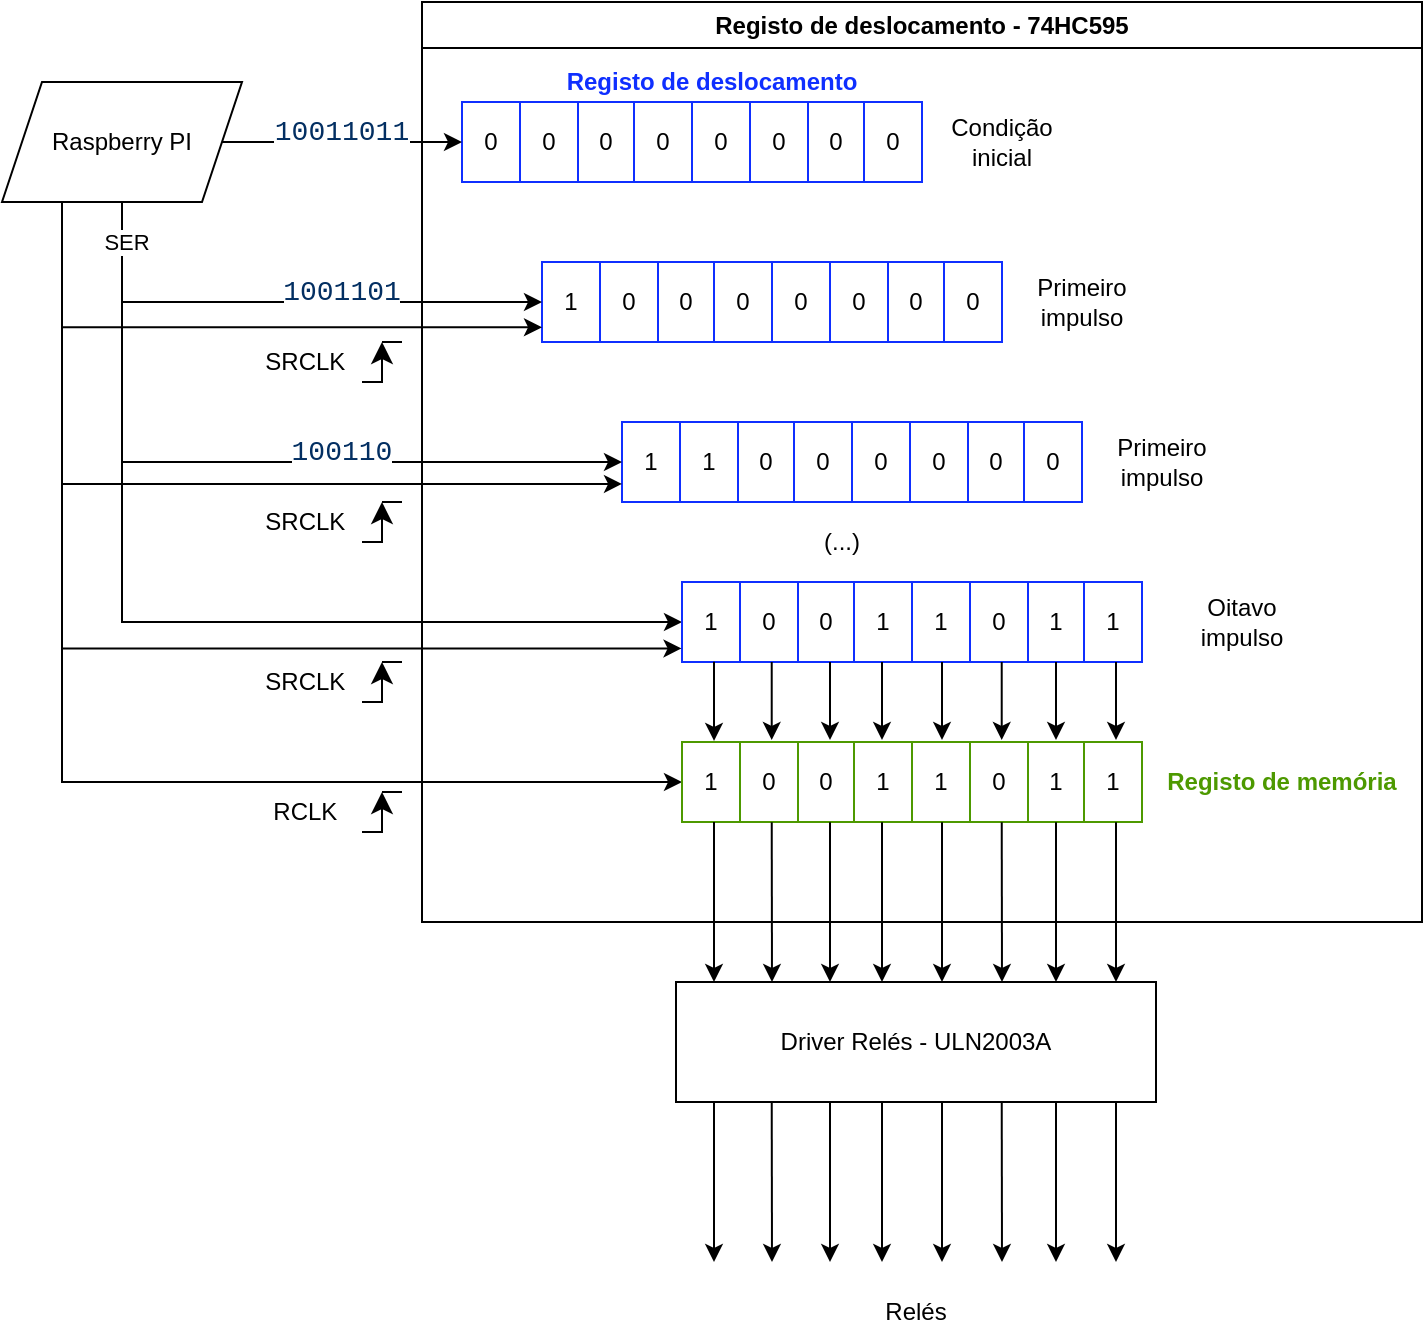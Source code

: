 <mxfile version="24.7.6">
  <diagram name="Page-1" id="7e0a89b8-554c-2b80-1dc8-d5c74ca68de4">
    <mxGraphModel dx="1969" dy="875" grid="1" gridSize="10" guides="1" tooltips="1" connect="1" arrows="1" fold="1" page="1" pageScale="1" pageWidth="827" pageHeight="1169" background="none" math="0" shadow="0">
      <root>
        <mxCell id="0" />
        <mxCell id="1" parent="0" />
        <mxCell id="uhZbqTB7t5NrahT7hXU0-39" value="" style="shape=table;startSize=0;container=1;collapsible=0;childLayout=tableLayout;strokeColor=#0F2FFF;" parent="1" vertex="1">
          <mxGeometry x="330" y="80" width="230" height="40" as="geometry" />
        </mxCell>
        <mxCell id="uhZbqTB7t5NrahT7hXU0-40" value="" style="shape=tableRow;horizontal=0;startSize=0;swimlaneHead=0;swimlaneBody=0;strokeColor=inherit;top=0;left=0;bottom=0;right=0;collapsible=0;dropTarget=0;fillColor=none;points=[[0,0.5],[1,0.5]];portConstraint=eastwest;" parent="uhZbqTB7t5NrahT7hXU0-39" vertex="1">
          <mxGeometry width="230" height="40" as="geometry" />
        </mxCell>
        <mxCell id="uhZbqTB7t5NrahT7hXU0-41" value="0" style="shape=partialRectangle;html=1;whiteSpace=wrap;connectable=0;strokeColor=inherit;overflow=hidden;fillColor=none;top=0;left=0;bottom=0;right=0;pointerEvents=1;" parent="uhZbqTB7t5NrahT7hXU0-40" vertex="1">
          <mxGeometry width="29" height="40" as="geometry">
            <mxRectangle width="29" height="40" as="alternateBounds" />
          </mxGeometry>
        </mxCell>
        <mxCell id="uhZbqTB7t5NrahT7hXU0-42" value="0" style="shape=partialRectangle;html=1;whiteSpace=wrap;connectable=0;strokeColor=#0F2FFF;overflow=hidden;fillColor=none;top=0;left=0;bottom=0;right=0;pointerEvents=1;shadow=1;" parent="uhZbqTB7t5NrahT7hXU0-40" vertex="1">
          <mxGeometry x="29" width="29" height="40" as="geometry">
            <mxRectangle width="29" height="40" as="alternateBounds" />
          </mxGeometry>
        </mxCell>
        <mxCell id="uhZbqTB7t5NrahT7hXU0-43" value="0" style="shape=partialRectangle;html=1;whiteSpace=wrap;connectable=0;strokeColor=inherit;overflow=hidden;fillColor=none;top=0;left=0;bottom=0;right=0;pointerEvents=1;shadow=0;" parent="uhZbqTB7t5NrahT7hXU0-40" vertex="1">
          <mxGeometry x="58" width="28" height="40" as="geometry">
            <mxRectangle width="28" height="40" as="alternateBounds" />
          </mxGeometry>
        </mxCell>
        <mxCell id="uhZbqTB7t5NrahT7hXU0-44" value="0" style="shape=partialRectangle;html=1;whiteSpace=wrap;connectable=0;strokeColor=inherit;overflow=hidden;fillColor=none;top=0;left=0;bottom=0;right=0;pointerEvents=1;" parent="uhZbqTB7t5NrahT7hXU0-40" vertex="1">
          <mxGeometry x="86" width="29" height="40" as="geometry">
            <mxRectangle width="29" height="40" as="alternateBounds" />
          </mxGeometry>
        </mxCell>
        <mxCell id="uhZbqTB7t5NrahT7hXU0-45" value="0" style="shape=partialRectangle;html=1;whiteSpace=wrap;connectable=0;strokeColor=inherit;overflow=hidden;fillColor=none;top=0;left=0;bottom=0;right=0;pointerEvents=1;" parent="uhZbqTB7t5NrahT7hXU0-40" vertex="1">
          <mxGeometry x="115" width="29" height="40" as="geometry">
            <mxRectangle width="29" height="40" as="alternateBounds" />
          </mxGeometry>
        </mxCell>
        <mxCell id="uhZbqTB7t5NrahT7hXU0-46" value="0" style="shape=partialRectangle;html=1;whiteSpace=wrap;connectable=0;strokeColor=inherit;overflow=hidden;fillColor=none;top=0;left=0;bottom=0;right=0;pointerEvents=1;" parent="uhZbqTB7t5NrahT7hXU0-40" vertex="1">
          <mxGeometry x="144" width="29" height="40" as="geometry">
            <mxRectangle width="29" height="40" as="alternateBounds" />
          </mxGeometry>
        </mxCell>
        <mxCell id="uhZbqTB7t5NrahT7hXU0-47" value="0" style="shape=partialRectangle;html=1;whiteSpace=wrap;connectable=0;strokeColor=inherit;overflow=hidden;fillColor=none;top=0;left=0;bottom=0;right=0;pointerEvents=1;" parent="uhZbqTB7t5NrahT7hXU0-40" vertex="1">
          <mxGeometry x="173" width="28" height="40" as="geometry">
            <mxRectangle width="28" height="40" as="alternateBounds" />
          </mxGeometry>
        </mxCell>
        <mxCell id="uhZbqTB7t5NrahT7hXU0-48" value="0" style="shape=partialRectangle;html=1;whiteSpace=wrap;connectable=0;strokeColor=inherit;overflow=hidden;fillColor=none;top=0;left=0;bottom=0;right=0;pointerEvents=1;" parent="uhZbqTB7t5NrahT7hXU0-40" vertex="1">
          <mxGeometry x="201" width="29" height="40" as="geometry">
            <mxRectangle width="29" height="40" as="alternateBounds" />
          </mxGeometry>
        </mxCell>
        <mxCell id="uhZbqTB7t5NrahT7hXU0-49" value="" style="shape=table;startSize=0;container=1;collapsible=0;childLayout=tableLayout;strokeColor=#0F2FFF;" parent="1" vertex="1">
          <mxGeometry x="370" y="160" width="230" height="40" as="geometry" />
        </mxCell>
        <mxCell id="uhZbqTB7t5NrahT7hXU0-50" value="" style="shape=tableRow;horizontal=0;startSize=0;swimlaneHead=0;swimlaneBody=0;strokeColor=inherit;top=0;left=0;bottom=0;right=0;collapsible=0;dropTarget=0;fillColor=none;points=[[0,0.5],[1,0.5]];portConstraint=eastwest;" parent="uhZbqTB7t5NrahT7hXU0-49" vertex="1">
          <mxGeometry width="230" height="40" as="geometry" />
        </mxCell>
        <mxCell id="uhZbqTB7t5NrahT7hXU0-51" value="1" style="shape=partialRectangle;html=1;whiteSpace=wrap;connectable=0;strokeColor=inherit;overflow=hidden;fillColor=none;top=0;left=0;bottom=0;right=0;pointerEvents=1;" parent="uhZbqTB7t5NrahT7hXU0-50" vertex="1">
          <mxGeometry width="29" height="40" as="geometry">
            <mxRectangle width="29" height="40" as="alternateBounds" />
          </mxGeometry>
        </mxCell>
        <mxCell id="uhZbqTB7t5NrahT7hXU0-52" value="0" style="shape=partialRectangle;html=1;whiteSpace=wrap;connectable=0;strokeColor=inherit;overflow=hidden;fillColor=none;top=0;left=0;bottom=0;right=0;pointerEvents=1;" parent="uhZbqTB7t5NrahT7hXU0-50" vertex="1">
          <mxGeometry x="29" width="29" height="40" as="geometry">
            <mxRectangle width="29" height="40" as="alternateBounds" />
          </mxGeometry>
        </mxCell>
        <mxCell id="uhZbqTB7t5NrahT7hXU0-53" value="0" style="shape=partialRectangle;html=1;whiteSpace=wrap;connectable=0;strokeColor=inherit;overflow=hidden;fillColor=none;top=0;left=0;bottom=0;right=0;pointerEvents=1;" parent="uhZbqTB7t5NrahT7hXU0-50" vertex="1">
          <mxGeometry x="58" width="28" height="40" as="geometry">
            <mxRectangle width="28" height="40" as="alternateBounds" />
          </mxGeometry>
        </mxCell>
        <mxCell id="uhZbqTB7t5NrahT7hXU0-54" value="0" style="shape=partialRectangle;html=1;whiteSpace=wrap;connectable=0;strokeColor=inherit;overflow=hidden;fillColor=none;top=0;left=0;bottom=0;right=0;pointerEvents=1;" parent="uhZbqTB7t5NrahT7hXU0-50" vertex="1">
          <mxGeometry x="86" width="29" height="40" as="geometry">
            <mxRectangle width="29" height="40" as="alternateBounds" />
          </mxGeometry>
        </mxCell>
        <mxCell id="uhZbqTB7t5NrahT7hXU0-55" value="0" style="shape=partialRectangle;html=1;whiteSpace=wrap;connectable=0;strokeColor=inherit;overflow=hidden;fillColor=none;top=0;left=0;bottom=0;right=0;pointerEvents=1;" parent="uhZbqTB7t5NrahT7hXU0-50" vertex="1">
          <mxGeometry x="115" width="29" height="40" as="geometry">
            <mxRectangle width="29" height="40" as="alternateBounds" />
          </mxGeometry>
        </mxCell>
        <mxCell id="uhZbqTB7t5NrahT7hXU0-56" value="0" style="shape=partialRectangle;html=1;whiteSpace=wrap;connectable=0;strokeColor=inherit;overflow=hidden;fillColor=none;top=0;left=0;bottom=0;right=0;pointerEvents=1;" parent="uhZbqTB7t5NrahT7hXU0-50" vertex="1">
          <mxGeometry x="144" width="29" height="40" as="geometry">
            <mxRectangle width="29" height="40" as="alternateBounds" />
          </mxGeometry>
        </mxCell>
        <mxCell id="uhZbqTB7t5NrahT7hXU0-57" value="0" style="shape=partialRectangle;html=1;whiteSpace=wrap;connectable=0;strokeColor=inherit;overflow=hidden;fillColor=none;top=0;left=0;bottom=0;right=0;pointerEvents=1;" parent="uhZbqTB7t5NrahT7hXU0-50" vertex="1">
          <mxGeometry x="173" width="28" height="40" as="geometry">
            <mxRectangle width="28" height="40" as="alternateBounds" />
          </mxGeometry>
        </mxCell>
        <mxCell id="uhZbqTB7t5NrahT7hXU0-58" value="0" style="shape=partialRectangle;html=1;whiteSpace=wrap;connectable=0;strokeColor=inherit;overflow=hidden;fillColor=none;top=0;left=0;bottom=0;right=0;pointerEvents=1;" parent="uhZbqTB7t5NrahT7hXU0-50" vertex="1">
          <mxGeometry x="201" width="29" height="40" as="geometry">
            <mxRectangle width="29" height="40" as="alternateBounds" />
          </mxGeometry>
        </mxCell>
        <mxCell id="uhZbqTB7t5NrahT7hXU0-59" value="" style="shape=table;startSize=0;container=1;collapsible=0;childLayout=tableLayout;shadow=0;strokeColor=#0F2FFF;" parent="1" vertex="1">
          <mxGeometry x="410" y="240" width="230" height="40" as="geometry" />
        </mxCell>
        <mxCell id="uhZbqTB7t5NrahT7hXU0-60" value="" style="shape=tableRow;horizontal=0;startSize=0;swimlaneHead=0;swimlaneBody=0;strokeColor=inherit;top=0;left=0;bottom=0;right=0;collapsible=0;dropTarget=0;fillColor=none;points=[[0,0.5],[1,0.5]];portConstraint=eastwest;" parent="uhZbqTB7t5NrahT7hXU0-59" vertex="1">
          <mxGeometry width="230" height="40" as="geometry" />
        </mxCell>
        <mxCell id="uhZbqTB7t5NrahT7hXU0-61" value="1" style="shape=partialRectangle;html=1;whiteSpace=wrap;connectable=0;strokeColor=inherit;overflow=hidden;fillColor=none;top=0;left=0;bottom=0;right=0;pointerEvents=1;" parent="uhZbqTB7t5NrahT7hXU0-60" vertex="1">
          <mxGeometry width="29" height="40" as="geometry">
            <mxRectangle width="29" height="40" as="alternateBounds" />
          </mxGeometry>
        </mxCell>
        <mxCell id="uhZbqTB7t5NrahT7hXU0-62" value="1" style="shape=partialRectangle;html=1;whiteSpace=wrap;connectable=0;strokeColor=inherit;overflow=hidden;fillColor=none;top=0;left=0;bottom=0;right=0;pointerEvents=1;" parent="uhZbqTB7t5NrahT7hXU0-60" vertex="1">
          <mxGeometry x="29" width="29" height="40" as="geometry">
            <mxRectangle width="29" height="40" as="alternateBounds" />
          </mxGeometry>
        </mxCell>
        <mxCell id="uhZbqTB7t5NrahT7hXU0-63" value="0" style="shape=partialRectangle;html=1;whiteSpace=wrap;connectable=0;strokeColor=#0F2FFF;overflow=hidden;fillColor=none;top=0;left=0;bottom=0;right=0;pointerEvents=1;" parent="uhZbqTB7t5NrahT7hXU0-60" vertex="1">
          <mxGeometry x="58" width="28" height="40" as="geometry">
            <mxRectangle width="28" height="40" as="alternateBounds" />
          </mxGeometry>
        </mxCell>
        <mxCell id="uhZbqTB7t5NrahT7hXU0-64" value="0" style="shape=partialRectangle;html=1;whiteSpace=wrap;connectable=0;strokeColor=inherit;overflow=hidden;fillColor=none;top=0;left=0;bottom=0;right=0;pointerEvents=1;" parent="uhZbqTB7t5NrahT7hXU0-60" vertex="1">
          <mxGeometry x="86" width="29" height="40" as="geometry">
            <mxRectangle width="29" height="40" as="alternateBounds" />
          </mxGeometry>
        </mxCell>
        <mxCell id="uhZbqTB7t5NrahT7hXU0-65" value="0" style="shape=partialRectangle;html=1;whiteSpace=wrap;connectable=0;strokeColor=inherit;overflow=hidden;fillColor=none;top=0;left=0;bottom=0;right=0;pointerEvents=1;" parent="uhZbqTB7t5NrahT7hXU0-60" vertex="1">
          <mxGeometry x="115" width="29" height="40" as="geometry">
            <mxRectangle width="29" height="40" as="alternateBounds" />
          </mxGeometry>
        </mxCell>
        <mxCell id="uhZbqTB7t5NrahT7hXU0-66" value="0" style="shape=partialRectangle;html=1;whiteSpace=wrap;connectable=0;strokeColor=inherit;overflow=hidden;fillColor=none;top=0;left=0;bottom=0;right=0;pointerEvents=1;" parent="uhZbqTB7t5NrahT7hXU0-60" vertex="1">
          <mxGeometry x="144" width="29" height="40" as="geometry">
            <mxRectangle width="29" height="40" as="alternateBounds" />
          </mxGeometry>
        </mxCell>
        <mxCell id="uhZbqTB7t5NrahT7hXU0-67" value="0" style="shape=partialRectangle;html=1;whiteSpace=wrap;connectable=0;strokeColor=inherit;overflow=hidden;fillColor=none;top=0;left=0;bottom=0;right=0;pointerEvents=1;" parent="uhZbqTB7t5NrahT7hXU0-60" vertex="1">
          <mxGeometry x="173" width="28" height="40" as="geometry">
            <mxRectangle width="28" height="40" as="alternateBounds" />
          </mxGeometry>
        </mxCell>
        <mxCell id="uhZbqTB7t5NrahT7hXU0-68" value="0" style="shape=partialRectangle;html=1;whiteSpace=wrap;connectable=0;strokeColor=inherit;overflow=hidden;fillColor=none;top=0;left=0;bottom=0;right=0;pointerEvents=1;" parent="uhZbqTB7t5NrahT7hXU0-60" vertex="1">
          <mxGeometry x="201" width="29" height="40" as="geometry">
            <mxRectangle width="29" height="40" as="alternateBounds" />
          </mxGeometry>
        </mxCell>
        <mxCell id="uhZbqTB7t5NrahT7hXU0-74" style="edgeStyle=orthogonalEdgeStyle;rounded=0;orthogonalLoop=1;jettySize=auto;html=1;entryX=0;entryY=0.5;entryDx=0;entryDy=0;" parent="1" source="uhZbqTB7t5NrahT7hXU0-70" target="uhZbqTB7t5NrahT7hXU0-50" edge="1">
          <mxGeometry relative="1" as="geometry" />
        </mxCell>
        <mxCell id="uhZbqTB7t5NrahT7hXU0-96" style="edgeStyle=orthogonalEdgeStyle;rounded=0;orthogonalLoop=1;jettySize=auto;html=1;exitX=0.5;exitY=1;exitDx=0;exitDy=0;entryX=0;entryY=0.5;entryDx=0;entryDy=0;" parent="1" source="uhZbqTB7t5NrahT7hXU0-70" target="uhZbqTB7t5NrahT7hXU0-60" edge="1">
          <mxGeometry relative="1" as="geometry" />
        </mxCell>
        <mxCell id="uhZbqTB7t5NrahT7hXU0-109" style="edgeStyle=orthogonalEdgeStyle;rounded=0;orthogonalLoop=1;jettySize=auto;html=1;entryX=0;entryY=0.5;entryDx=0;entryDy=0;" parent="1" source="uhZbqTB7t5NrahT7hXU0-70" target="uhZbqTB7t5NrahT7hXU0-40" edge="1">
          <mxGeometry relative="1" as="geometry" />
        </mxCell>
        <mxCell id="uhZbqTB7t5NrahT7hXU0-124" style="edgeStyle=orthogonalEdgeStyle;rounded=0;orthogonalLoop=1;jettySize=auto;html=1;exitX=0.5;exitY=1;exitDx=0;exitDy=0;entryX=0;entryY=0.5;entryDx=0;entryDy=0;" parent="1" source="uhZbqTB7t5NrahT7hXU0-70" target="uhZbqTB7t5NrahT7hXU0-113" edge="1">
          <mxGeometry relative="1" as="geometry" />
        </mxCell>
        <mxCell id="uhZbqTB7t5NrahT7hXU0-150" value="SER" style="edgeLabel;html=1;align=center;verticalAlign=middle;resizable=0;points=[];" parent="uhZbqTB7t5NrahT7hXU0-124" vertex="1" connectable="0">
          <mxGeometry x="-0.918" y="2" relative="1" as="geometry">
            <mxPoint as="offset" />
          </mxGeometry>
        </mxCell>
        <mxCell id="uhZbqTB7t5NrahT7hXU0-149" style="edgeStyle=orthogonalEdgeStyle;rounded=0;orthogonalLoop=1;jettySize=auto;html=1;exitX=0.25;exitY=1;exitDx=0;exitDy=0;entryX=0;entryY=0.5;entryDx=0;entryDy=0;" parent="1" source="uhZbqTB7t5NrahT7hXU0-70" target="uhZbqTB7t5NrahT7hXU0-139" edge="1">
          <mxGeometry relative="1" as="geometry" />
        </mxCell>
        <mxCell id="uhZbqTB7t5NrahT7hXU0-70" value="Raspberry PI" style="shape=parallelogram;perimeter=parallelogramPerimeter;whiteSpace=wrap;html=1;fixedSize=1;" parent="1" vertex="1">
          <mxGeometry x="100" y="70" width="120" height="60" as="geometry" />
        </mxCell>
        <mxCell id="uhZbqTB7t5NrahT7hXU0-73" value="Condição inicial" style="text;html=1;align=center;verticalAlign=middle;whiteSpace=wrap;rounded=0;" parent="1" vertex="1">
          <mxGeometry x="570" y="85" width="60" height="30" as="geometry" />
        </mxCell>
        <mxCell id="uhZbqTB7t5NrahT7hXU0-75" value="&lt;div style=&quot;color: rgb(36, 41, 46); background-color: rgb(255, 255, 255); font-family: Consolas, &amp;quot;Courier New&amp;quot;, monospace; font-size: 14px; line-height: 19px; white-space: pre;&quot;&gt;&lt;span style=&quot;color: #032f62;&quot;&gt;1001101&lt;/span&gt;&lt;/div&gt;" style="text;html=1;align=center;verticalAlign=middle;whiteSpace=wrap;rounded=0;" parent="1" vertex="1">
          <mxGeometry x="240" y="160" width="60" height="30" as="geometry" />
        </mxCell>
        <mxCell id="uhZbqTB7t5NrahT7hXU0-78" style="edgeStyle=orthogonalEdgeStyle;rounded=0;orthogonalLoop=1;jettySize=auto;html=1;exitX=0.25;exitY=1;exitDx=0;exitDy=0;entryX=0;entryY=0.816;entryDx=0;entryDy=0;entryPerimeter=0;" parent="1" source="uhZbqTB7t5NrahT7hXU0-70" target="uhZbqTB7t5NrahT7hXU0-50" edge="1">
          <mxGeometry relative="1" as="geometry" />
        </mxCell>
        <mxCell id="uhZbqTB7t5NrahT7hXU0-93" value="" style="group" parent="1" vertex="1" connectable="0">
          <mxGeometry x="230" y="200" width="70" height="20" as="geometry" />
        </mxCell>
        <mxCell id="uhZbqTB7t5NrahT7hXU0-76" value="SRCLK&amp;nbsp;&amp;nbsp;" style="text;html=1;align=center;verticalAlign=middle;whiteSpace=wrap;rounded=0;" parent="uhZbqTB7t5NrahT7hXU0-93" vertex="1">
          <mxGeometry y="5" width="50" height="10" as="geometry" />
        </mxCell>
        <mxCell id="uhZbqTB7t5NrahT7hXU0-92" value="" style="group" parent="uhZbqTB7t5NrahT7hXU0-93" vertex="1" connectable="0">
          <mxGeometry x="50" width="20" height="20" as="geometry" />
        </mxCell>
        <mxCell id="uhZbqTB7t5NrahT7hXU0-88" value="" style="endArrow=none;html=1;rounded=0;movable=1;resizable=1;rotatable=1;deletable=1;editable=1;locked=0;connectable=1;" parent="uhZbqTB7t5NrahT7hXU0-92" edge="1">
          <mxGeometry width="50" height="50" relative="1" as="geometry">
            <mxPoint x="10" as="sourcePoint" />
            <mxPoint x="20" as="targetPoint" />
          </mxGeometry>
        </mxCell>
        <mxCell id="uhZbqTB7t5NrahT7hXU0-91" value="" style="edgeStyle=segmentEdgeStyle;endArrow=classic;html=1;curved=0;rounded=0;endSize=8;startSize=8;movable=1;resizable=1;rotatable=1;deletable=1;editable=1;locked=0;connectable=1;" parent="uhZbqTB7t5NrahT7hXU0-92" edge="1">
          <mxGeometry width="50" height="50" relative="1" as="geometry">
            <mxPoint y="20" as="sourcePoint" />
            <mxPoint x="10" as="targetPoint" />
          </mxGeometry>
        </mxCell>
        <mxCell id="uhZbqTB7t5NrahT7hXU0-94" value="Primeiro impulso" style="text;html=1;align=center;verticalAlign=middle;whiteSpace=wrap;rounded=0;" parent="1" vertex="1">
          <mxGeometry x="610" y="165" width="60" height="30" as="geometry" />
        </mxCell>
        <mxCell id="uhZbqTB7t5NrahT7hXU0-98" style="edgeStyle=orthogonalEdgeStyle;rounded=0;orthogonalLoop=1;jettySize=auto;html=1;exitX=0.25;exitY=1;exitDx=0;exitDy=0;entryX=0;entryY=0.774;entryDx=0;entryDy=0;entryPerimeter=0;" parent="1" source="uhZbqTB7t5NrahT7hXU0-70" target="uhZbqTB7t5NrahT7hXU0-60" edge="1">
          <mxGeometry relative="1" as="geometry" />
        </mxCell>
        <mxCell id="uhZbqTB7t5NrahT7hXU0-99" value="&lt;div style=&quot;color: rgb(36, 41, 46); background-color: rgb(255, 255, 255); font-family: Consolas, &amp;quot;Courier New&amp;quot;, monospace; font-size: 14px; line-height: 19px; white-space: pre;&quot;&gt;&lt;span style=&quot;color: #032f62;&quot;&gt;100110&lt;/span&gt;&lt;/div&gt;" style="text;html=1;align=center;verticalAlign=middle;whiteSpace=wrap;rounded=0;" parent="1" vertex="1">
          <mxGeometry x="240" y="240" width="60" height="30" as="geometry" />
        </mxCell>
        <mxCell id="uhZbqTB7t5NrahT7hXU0-100" value="" style="group" parent="1" vertex="1" connectable="0">
          <mxGeometry x="230" y="280" width="70" height="20" as="geometry" />
        </mxCell>
        <mxCell id="uhZbqTB7t5NrahT7hXU0-101" value="SRCLK&amp;nbsp;&amp;nbsp;" style="text;html=1;align=center;verticalAlign=middle;whiteSpace=wrap;rounded=0;" parent="uhZbqTB7t5NrahT7hXU0-100" vertex="1">
          <mxGeometry y="5" width="50" height="10" as="geometry" />
        </mxCell>
        <mxCell id="uhZbqTB7t5NrahT7hXU0-102" value="" style="group" parent="uhZbqTB7t5NrahT7hXU0-100" vertex="1" connectable="0">
          <mxGeometry x="50" width="20" height="20" as="geometry" />
        </mxCell>
        <mxCell id="uhZbqTB7t5NrahT7hXU0-103" value="" style="endArrow=none;html=1;rounded=0;movable=1;resizable=1;rotatable=1;deletable=1;editable=1;locked=0;connectable=1;" parent="uhZbqTB7t5NrahT7hXU0-102" edge="1">
          <mxGeometry width="50" height="50" relative="1" as="geometry">
            <mxPoint x="10" as="sourcePoint" />
            <mxPoint x="20" as="targetPoint" />
          </mxGeometry>
        </mxCell>
        <mxCell id="uhZbqTB7t5NrahT7hXU0-104" value="" style="edgeStyle=segmentEdgeStyle;endArrow=classic;html=1;curved=0;rounded=0;endSize=8;startSize=8;movable=1;resizable=1;rotatable=1;deletable=1;editable=1;locked=0;connectable=1;" parent="uhZbqTB7t5NrahT7hXU0-102" edge="1">
          <mxGeometry width="50" height="50" relative="1" as="geometry">
            <mxPoint y="20" as="sourcePoint" />
            <mxPoint x="10" as="targetPoint" />
          </mxGeometry>
        </mxCell>
        <mxCell id="uhZbqTB7t5NrahT7hXU0-105" value="Primeiro impulso" style="text;html=1;align=center;verticalAlign=middle;whiteSpace=wrap;rounded=0;" parent="1" vertex="1">
          <mxGeometry x="650" y="245" width="60" height="30" as="geometry" />
        </mxCell>
        <mxCell id="uhZbqTB7t5NrahT7hXU0-110" value="&lt;div style=&quot;color: rgb(36, 41, 46); background-color: rgb(255, 255, 255); font-family: Consolas, &amp;quot;Courier New&amp;quot;, monospace; font-size: 14px; line-height: 19px; white-space: pre;&quot;&gt;&lt;span style=&quot;color: #032f62;&quot;&gt;10011011&lt;/span&gt;&lt;/div&gt;" style="text;html=1;align=center;verticalAlign=middle;whiteSpace=wrap;rounded=0;" parent="1" vertex="1">
          <mxGeometry x="240" y="80" width="60" height="30" as="geometry" />
        </mxCell>
        <mxCell id="uhZbqTB7t5NrahT7hXU0-111" value="(...)" style="text;html=1;align=center;verticalAlign=middle;whiteSpace=wrap;rounded=0;" parent="1" vertex="1">
          <mxGeometry x="490" y="290" width="60" height="20" as="geometry" />
        </mxCell>
        <mxCell id="uhZbqTB7t5NrahT7hXU0-112" value="" style="shape=table;startSize=0;container=1;collapsible=0;childLayout=tableLayout;strokeColor=#0F2FFF;points=[[0,0,0,0,0],[0,0.25,0,0,0],[0,0.5,0,0,0],[0,0.75,0,0,0],[0,1,0,0,0],[0.09,0.99,0,0,0],[0.25,0,0,0,0],[0.25,1,0,0,0],[0.35,0.99,0,0,0],[0.5,0,0,0,0],[0.5,1,0,0,0],[0.61,1,0,0,1],[0.75,0,0,0,0],[0.75,1,0,0,0],[0.88,1,0,0,0],[1,0,0,0,0],[1,0.25,0,0,0],[1,0.5,0,0,0],[1,0.75,0,0,0],[1,1,0,0,0]];" parent="1" vertex="1">
          <mxGeometry x="440" y="320" width="230" height="40" as="geometry" />
        </mxCell>
        <mxCell id="uhZbqTB7t5NrahT7hXU0-113" value="" style="shape=tableRow;horizontal=0;startSize=0;swimlaneHead=0;swimlaneBody=0;strokeColor=inherit;top=0;left=0;bottom=0;right=0;collapsible=0;dropTarget=0;fillColor=none;points=[[0,0.5],[1,0.5]];portConstraint=eastwest;" parent="uhZbqTB7t5NrahT7hXU0-112" vertex="1">
          <mxGeometry width="230" height="40" as="geometry" />
        </mxCell>
        <mxCell id="uhZbqTB7t5NrahT7hXU0-114" value="1" style="shape=partialRectangle;html=1;whiteSpace=wrap;connectable=0;strokeColor=inherit;overflow=hidden;fillColor=none;top=0;left=0;bottom=0;right=0;pointerEvents=1;" parent="uhZbqTB7t5NrahT7hXU0-113" vertex="1">
          <mxGeometry width="29" height="40" as="geometry">
            <mxRectangle width="29" height="40" as="alternateBounds" />
          </mxGeometry>
        </mxCell>
        <mxCell id="uhZbqTB7t5NrahT7hXU0-115" value="0" style="shape=partialRectangle;html=1;whiteSpace=wrap;connectable=0;strokeColor=inherit;overflow=hidden;fillColor=none;top=0;left=0;bottom=0;right=0;pointerEvents=1;" parent="uhZbqTB7t5NrahT7hXU0-113" vertex="1">
          <mxGeometry x="29" width="29" height="40" as="geometry">
            <mxRectangle width="29" height="40" as="alternateBounds" />
          </mxGeometry>
        </mxCell>
        <mxCell id="uhZbqTB7t5NrahT7hXU0-116" value="0" style="shape=partialRectangle;html=1;whiteSpace=wrap;connectable=0;strokeColor=inherit;overflow=hidden;fillColor=none;top=0;left=0;bottom=0;right=0;pointerEvents=1;" parent="uhZbqTB7t5NrahT7hXU0-113" vertex="1">
          <mxGeometry x="58" width="28" height="40" as="geometry">
            <mxRectangle width="28" height="40" as="alternateBounds" />
          </mxGeometry>
        </mxCell>
        <mxCell id="uhZbqTB7t5NrahT7hXU0-117" value="1" style="shape=partialRectangle;html=1;whiteSpace=wrap;connectable=0;strokeColor=inherit;overflow=hidden;fillColor=none;top=0;left=0;bottom=0;right=0;pointerEvents=1;" parent="uhZbqTB7t5NrahT7hXU0-113" vertex="1">
          <mxGeometry x="86" width="29" height="40" as="geometry">
            <mxRectangle width="29" height="40" as="alternateBounds" />
          </mxGeometry>
        </mxCell>
        <mxCell id="uhZbqTB7t5NrahT7hXU0-118" value="1" style="shape=partialRectangle;html=1;whiteSpace=wrap;connectable=0;strokeColor=inherit;overflow=hidden;fillColor=none;top=0;left=0;bottom=0;right=0;pointerEvents=1;" parent="uhZbqTB7t5NrahT7hXU0-113" vertex="1">
          <mxGeometry x="115" width="29" height="40" as="geometry">
            <mxRectangle width="29" height="40" as="alternateBounds" />
          </mxGeometry>
        </mxCell>
        <mxCell id="uhZbqTB7t5NrahT7hXU0-119" value="0" style="shape=partialRectangle;html=1;whiteSpace=wrap;connectable=0;strokeColor=inherit;overflow=hidden;fillColor=none;top=0;left=0;bottom=0;right=0;pointerEvents=1;" parent="uhZbqTB7t5NrahT7hXU0-113" vertex="1">
          <mxGeometry x="144" width="29" height="40" as="geometry">
            <mxRectangle width="29" height="40" as="alternateBounds" />
          </mxGeometry>
        </mxCell>
        <mxCell id="uhZbqTB7t5NrahT7hXU0-120" value="1" style="shape=partialRectangle;html=1;whiteSpace=wrap;connectable=0;strokeColor=inherit;overflow=hidden;fillColor=none;top=0;left=0;bottom=0;right=0;pointerEvents=1;" parent="uhZbqTB7t5NrahT7hXU0-113" vertex="1">
          <mxGeometry x="173" width="28" height="40" as="geometry">
            <mxRectangle width="28" height="40" as="alternateBounds" />
          </mxGeometry>
        </mxCell>
        <mxCell id="uhZbqTB7t5NrahT7hXU0-121" value="1" style="shape=partialRectangle;html=1;whiteSpace=wrap;connectable=0;strokeColor=inherit;overflow=hidden;fillColor=none;top=0;left=0;bottom=0;right=0;pointerEvents=1;" parent="uhZbqTB7t5NrahT7hXU0-113" vertex="1">
          <mxGeometry x="201" width="29" height="40" as="geometry">
            <mxRectangle width="29" height="40" as="alternateBounds" />
          </mxGeometry>
        </mxCell>
        <mxCell id="uhZbqTB7t5NrahT7hXU0-122" value="Oitavo&lt;div&gt;impulso&lt;/div&gt;" style="text;html=1;align=center;verticalAlign=middle;whiteSpace=wrap;rounded=0;" parent="1" vertex="1">
          <mxGeometry x="690" y="325" width="60" height="30" as="geometry" />
        </mxCell>
        <mxCell id="uhZbqTB7t5NrahT7hXU0-125" style="edgeStyle=orthogonalEdgeStyle;rounded=0;orthogonalLoop=1;jettySize=auto;html=1;exitX=0.25;exitY=1;exitDx=0;exitDy=0;entryX=-0.001;entryY=0.83;entryDx=0;entryDy=0;entryPerimeter=0;" parent="1" source="uhZbqTB7t5NrahT7hXU0-70" target="uhZbqTB7t5NrahT7hXU0-113" edge="1">
          <mxGeometry relative="1" as="geometry" />
        </mxCell>
        <mxCell id="uhZbqTB7t5NrahT7hXU0-132" value="" style="group" parent="1" vertex="1" connectable="0">
          <mxGeometry x="230" y="360" width="70" height="20" as="geometry" />
        </mxCell>
        <mxCell id="uhZbqTB7t5NrahT7hXU0-133" value="SRCLK&amp;nbsp;&amp;nbsp;" style="text;html=1;align=center;verticalAlign=middle;whiteSpace=wrap;rounded=0;" parent="uhZbqTB7t5NrahT7hXU0-132" vertex="1">
          <mxGeometry y="5" width="50" height="10" as="geometry" />
        </mxCell>
        <mxCell id="uhZbqTB7t5NrahT7hXU0-134" value="" style="group" parent="uhZbqTB7t5NrahT7hXU0-132" vertex="1" connectable="0">
          <mxGeometry x="50" width="20" height="20" as="geometry" />
        </mxCell>
        <mxCell id="uhZbqTB7t5NrahT7hXU0-135" value="" style="endArrow=none;html=1;rounded=0;movable=1;resizable=1;rotatable=1;deletable=1;editable=1;locked=0;connectable=1;" parent="uhZbqTB7t5NrahT7hXU0-134" edge="1">
          <mxGeometry width="50" height="50" relative="1" as="geometry">
            <mxPoint x="10" as="sourcePoint" />
            <mxPoint x="20" as="targetPoint" />
          </mxGeometry>
        </mxCell>
        <mxCell id="uhZbqTB7t5NrahT7hXU0-136" value="" style="edgeStyle=segmentEdgeStyle;endArrow=classic;html=1;curved=0;rounded=0;endSize=8;startSize=8;movable=1;resizable=1;rotatable=1;deletable=1;editable=1;locked=0;connectable=1;" parent="uhZbqTB7t5NrahT7hXU0-134" edge="1">
          <mxGeometry width="50" height="50" relative="1" as="geometry">
            <mxPoint y="20" as="sourcePoint" />
            <mxPoint x="10" as="targetPoint" />
          </mxGeometry>
        </mxCell>
        <mxCell id="uhZbqTB7t5NrahT7hXU0-138" value="" style="shape=table;startSize=0;container=1;collapsible=0;childLayout=tableLayout;strokeColor=#4D9900;" parent="1" vertex="1">
          <mxGeometry x="440" y="400" width="230" height="40" as="geometry" />
        </mxCell>
        <mxCell id="uhZbqTB7t5NrahT7hXU0-139" value="" style="shape=tableRow;horizontal=0;startSize=0;swimlaneHead=0;swimlaneBody=0;strokeColor=#4D9900;top=0;left=0;bottom=0;right=0;collapsible=0;dropTarget=0;fillColor=none;points=[[0,0.5],[1,0.5]];portConstraint=eastwest;" parent="uhZbqTB7t5NrahT7hXU0-138" vertex="1">
          <mxGeometry width="230" height="40" as="geometry" />
        </mxCell>
        <mxCell id="uhZbqTB7t5NrahT7hXU0-140" value="1" style="shape=partialRectangle;html=1;whiteSpace=wrap;connectable=0;strokeColor=inherit;overflow=hidden;fillColor=none;top=0;left=0;bottom=0;right=0;pointerEvents=1;" parent="uhZbqTB7t5NrahT7hXU0-139" vertex="1">
          <mxGeometry width="29" height="40" as="geometry">
            <mxRectangle width="29" height="40" as="alternateBounds" />
          </mxGeometry>
        </mxCell>
        <mxCell id="uhZbqTB7t5NrahT7hXU0-141" value="0" style="shape=partialRectangle;html=1;whiteSpace=wrap;connectable=0;strokeColor=inherit;overflow=hidden;fillColor=none;top=0;left=0;bottom=0;right=0;pointerEvents=1;" parent="uhZbqTB7t5NrahT7hXU0-139" vertex="1">
          <mxGeometry x="29" width="29" height="40" as="geometry">
            <mxRectangle width="29" height="40" as="alternateBounds" />
          </mxGeometry>
        </mxCell>
        <mxCell id="uhZbqTB7t5NrahT7hXU0-142" value="0" style="shape=partialRectangle;html=1;whiteSpace=wrap;connectable=0;strokeColor=inherit;overflow=hidden;fillColor=none;top=0;left=0;bottom=0;right=0;pointerEvents=1;" parent="uhZbqTB7t5NrahT7hXU0-139" vertex="1">
          <mxGeometry x="58" width="28" height="40" as="geometry">
            <mxRectangle width="28" height="40" as="alternateBounds" />
          </mxGeometry>
        </mxCell>
        <mxCell id="uhZbqTB7t5NrahT7hXU0-143" value="1" style="shape=partialRectangle;html=1;whiteSpace=wrap;connectable=0;strokeColor=inherit;overflow=hidden;fillColor=none;top=0;left=0;bottom=0;right=0;pointerEvents=1;" parent="uhZbqTB7t5NrahT7hXU0-139" vertex="1">
          <mxGeometry x="86" width="29" height="40" as="geometry">
            <mxRectangle width="29" height="40" as="alternateBounds" />
          </mxGeometry>
        </mxCell>
        <mxCell id="uhZbqTB7t5NrahT7hXU0-144" value="1" style="shape=partialRectangle;html=1;whiteSpace=wrap;connectable=0;strokeColor=inherit;overflow=hidden;fillColor=none;top=0;left=0;bottom=0;right=0;pointerEvents=1;" parent="uhZbqTB7t5NrahT7hXU0-139" vertex="1">
          <mxGeometry x="115" width="29" height="40" as="geometry">
            <mxRectangle width="29" height="40" as="alternateBounds" />
          </mxGeometry>
        </mxCell>
        <mxCell id="uhZbqTB7t5NrahT7hXU0-145" value="0" style="shape=partialRectangle;html=1;whiteSpace=wrap;connectable=0;strokeColor=inherit;overflow=hidden;fillColor=none;top=0;left=0;bottom=0;right=0;pointerEvents=1;" parent="uhZbqTB7t5NrahT7hXU0-139" vertex="1">
          <mxGeometry x="144" width="29" height="40" as="geometry">
            <mxRectangle width="29" height="40" as="alternateBounds" />
          </mxGeometry>
        </mxCell>
        <mxCell id="uhZbqTB7t5NrahT7hXU0-146" value="1" style="shape=partialRectangle;html=1;whiteSpace=wrap;connectable=0;strokeColor=inherit;overflow=hidden;fillColor=none;top=0;left=0;bottom=0;right=0;pointerEvents=1;" parent="uhZbqTB7t5NrahT7hXU0-139" vertex="1">
          <mxGeometry x="173" width="28" height="40" as="geometry">
            <mxRectangle width="28" height="40" as="alternateBounds" />
          </mxGeometry>
        </mxCell>
        <mxCell id="uhZbqTB7t5NrahT7hXU0-147" value="1" style="shape=partialRectangle;html=1;whiteSpace=wrap;connectable=0;strokeColor=inherit;overflow=hidden;fillColor=none;top=0;left=0;bottom=0;right=0;pointerEvents=1;" parent="uhZbqTB7t5NrahT7hXU0-139" vertex="1">
          <mxGeometry x="201" width="29" height="40" as="geometry">
            <mxRectangle width="29" height="40" as="alternateBounds" />
          </mxGeometry>
        </mxCell>
        <mxCell id="uhZbqTB7t5NrahT7hXU0-151" value="&lt;font color=&quot;#4d9900&quot;&gt;&lt;b&gt;Registo de memória&lt;/b&gt;&lt;/font&gt;" style="text;html=1;align=center;verticalAlign=middle;whiteSpace=wrap;rounded=0;" parent="1" vertex="1">
          <mxGeometry x="680" y="405" width="120" height="30" as="geometry" />
        </mxCell>
        <mxCell id="uhZbqTB7t5NrahT7hXU0-153" value="" style="group" parent="1" vertex="1" connectable="0">
          <mxGeometry x="230" y="425" width="70" height="20" as="geometry" />
        </mxCell>
        <mxCell id="uhZbqTB7t5NrahT7hXU0-154" value="RCLK&amp;nbsp;&amp;nbsp;" style="text;html=1;align=center;verticalAlign=middle;whiteSpace=wrap;rounded=0;" parent="uhZbqTB7t5NrahT7hXU0-153" vertex="1">
          <mxGeometry y="5" width="50" height="10" as="geometry" />
        </mxCell>
        <mxCell id="uhZbqTB7t5NrahT7hXU0-155" value="" style="group" parent="uhZbqTB7t5NrahT7hXU0-153" vertex="1" connectable="0">
          <mxGeometry x="50" width="20" height="20" as="geometry" />
        </mxCell>
        <mxCell id="uhZbqTB7t5NrahT7hXU0-156" value="" style="endArrow=none;html=1;rounded=0;movable=1;resizable=1;rotatable=1;deletable=1;editable=1;locked=0;connectable=1;" parent="uhZbqTB7t5NrahT7hXU0-155" edge="1">
          <mxGeometry width="50" height="50" relative="1" as="geometry">
            <mxPoint x="10" as="sourcePoint" />
            <mxPoint x="20" as="targetPoint" />
          </mxGeometry>
        </mxCell>
        <mxCell id="uhZbqTB7t5NrahT7hXU0-157" value="" style="edgeStyle=segmentEdgeStyle;endArrow=classic;html=1;curved=0;rounded=0;endSize=8;startSize=8;movable=1;resizable=1;rotatable=1;deletable=1;editable=1;locked=0;connectable=1;" parent="uhZbqTB7t5NrahT7hXU0-155" edge="1">
          <mxGeometry width="50" height="50" relative="1" as="geometry">
            <mxPoint y="20" as="sourcePoint" />
            <mxPoint x="10" as="targetPoint" />
          </mxGeometry>
        </mxCell>
        <mxCell id="uhZbqTB7t5NrahT7hXU0-159" value="" style="endArrow=classic;html=1;rounded=0;exitX=0.06;exitY=0.997;exitDx=0;exitDy=0;exitPerimeter=0;entryX=0.06;entryY=-0.014;entryDx=0;entryDy=0;entryPerimeter=0;" parent="1" edge="1">
          <mxGeometry width="50" height="50" relative="1" as="geometry">
            <mxPoint x="456.0" y="359.88" as="sourcePoint" />
            <mxPoint x="456.0" y="399.44" as="targetPoint" />
          </mxGeometry>
        </mxCell>
        <mxCell id="uhZbqTB7t5NrahT7hXU0-160" value="" style="endArrow=classic;html=1;rounded=0;exitX=0.06;exitY=0.997;exitDx=0;exitDy=0;exitPerimeter=0;entryX=0.06;entryY=-0.014;entryDx=0;entryDy=0;entryPerimeter=0;" parent="1" edge="1">
          <mxGeometry width="50" height="50" relative="1" as="geometry">
            <mxPoint x="484.86" y="360" as="sourcePoint" />
            <mxPoint x="484.86" y="399" as="targetPoint" />
          </mxGeometry>
        </mxCell>
        <mxCell id="uhZbqTB7t5NrahT7hXU0-161" value="" style="endArrow=classic;html=1;rounded=0;exitX=0.06;exitY=0.997;exitDx=0;exitDy=0;exitPerimeter=0;entryX=0.06;entryY=-0.014;entryDx=0;entryDy=0;entryPerimeter=0;" parent="1" edge="1">
          <mxGeometry width="50" height="50" relative="1" as="geometry">
            <mxPoint x="514" y="360" as="sourcePoint" />
            <mxPoint x="514" y="399" as="targetPoint" />
          </mxGeometry>
        </mxCell>
        <mxCell id="uhZbqTB7t5NrahT7hXU0-162" value="" style="endArrow=classic;html=1;rounded=0;exitX=0.06;exitY=0.997;exitDx=0;exitDy=0;exitPerimeter=0;entryX=0.06;entryY=-0.014;entryDx=0;entryDy=0;entryPerimeter=0;" parent="1" edge="1">
          <mxGeometry width="50" height="50" relative="1" as="geometry">
            <mxPoint x="540" y="360" as="sourcePoint" />
            <mxPoint x="540" y="399" as="targetPoint" />
          </mxGeometry>
        </mxCell>
        <mxCell id="uhZbqTB7t5NrahT7hXU0-163" value="" style="endArrow=classic;html=1;rounded=0;exitX=0.06;exitY=0.997;exitDx=0;exitDy=0;exitPerimeter=0;entryX=0.06;entryY=-0.014;entryDx=0;entryDy=0;entryPerimeter=0;" parent="1" edge="1">
          <mxGeometry width="50" height="50" relative="1" as="geometry">
            <mxPoint x="570" y="360" as="sourcePoint" />
            <mxPoint x="570" y="399" as="targetPoint" />
          </mxGeometry>
        </mxCell>
        <mxCell id="uhZbqTB7t5NrahT7hXU0-164" value="" style="endArrow=classic;html=1;rounded=0;exitX=0.06;exitY=0.997;exitDx=0;exitDy=0;exitPerimeter=0;entryX=0.06;entryY=-0.014;entryDx=0;entryDy=0;entryPerimeter=0;" parent="1" edge="1">
          <mxGeometry width="50" height="50" relative="1" as="geometry">
            <mxPoint x="599.86" y="360" as="sourcePoint" />
            <mxPoint x="599.86" y="399" as="targetPoint" />
          </mxGeometry>
        </mxCell>
        <mxCell id="uhZbqTB7t5NrahT7hXU0-165" value="" style="endArrow=classic;html=1;rounded=0;exitX=0.06;exitY=0.997;exitDx=0;exitDy=0;exitPerimeter=0;entryX=0.06;entryY=-0.014;entryDx=0;entryDy=0;entryPerimeter=0;" parent="1" edge="1">
          <mxGeometry width="50" height="50" relative="1" as="geometry">
            <mxPoint x="627" y="360" as="sourcePoint" />
            <mxPoint x="627" y="399" as="targetPoint" />
          </mxGeometry>
        </mxCell>
        <mxCell id="uhZbqTB7t5NrahT7hXU0-166" value="" style="endArrow=classic;html=1;rounded=0;exitX=0.06;exitY=0.997;exitDx=0;exitDy=0;exitPerimeter=0;entryX=0.06;entryY=-0.014;entryDx=0;entryDy=0;entryPerimeter=0;" parent="1" edge="1">
          <mxGeometry width="50" height="50" relative="1" as="geometry">
            <mxPoint x="657" y="360" as="sourcePoint" />
            <mxPoint x="657" y="399" as="targetPoint" />
          </mxGeometry>
        </mxCell>
        <mxCell id="uhZbqTB7t5NrahT7hXU0-175" value="Relés" style="text;html=1;align=center;verticalAlign=middle;whiteSpace=wrap;rounded=0;" parent="1" vertex="1">
          <mxGeometry x="526.5" y="670" width="60" height="30" as="geometry" />
        </mxCell>
        <mxCell id="zEXcVn-If0xFbKDwctVV-1" value="Registo de deslocamento - 74HC595" style="swimlane;whiteSpace=wrap;html=1;" vertex="1" parent="1">
          <mxGeometry x="310" y="30" width="500" height="460" as="geometry" />
        </mxCell>
        <mxCell id="uhZbqTB7t5NrahT7hXU0-137" value="&lt;font color=&quot;#0f2fff&quot;&gt;&lt;b&gt;Registo de deslocamento&lt;/b&gt;&lt;/font&gt;" style="text;html=1;align=center;verticalAlign=middle;whiteSpace=wrap;rounded=0;" parent="zEXcVn-If0xFbKDwctVV-1" vertex="1">
          <mxGeometry x="69.5" y="25" width="150" height="30" as="geometry" />
        </mxCell>
        <mxCell id="zEXcVn-If0xFbKDwctVV-2" value="Driver Relés - ULN2003A" style="rounded=0;whiteSpace=wrap;html=1;" vertex="1" parent="1">
          <mxGeometry x="437" y="520" width="240" height="60" as="geometry" />
        </mxCell>
        <mxCell id="zEXcVn-If0xFbKDwctVV-3" value="" style="group" vertex="1" connectable="0" parent="1">
          <mxGeometry x="456" y="440.0" width="201" height="80.0" as="geometry" />
        </mxCell>
        <mxCell id="uhZbqTB7t5NrahT7hXU0-167" value="" style="endArrow=classic;html=1;rounded=0;exitX=0.06;exitY=0.997;exitDx=0;exitDy=0;exitPerimeter=0;" parent="zEXcVn-If0xFbKDwctVV-3" edge="1">
          <mxGeometry width="50" height="50" relative="1" as="geometry">
            <mxPoint x="5.684e-14" as="sourcePoint" />
            <mxPoint y="80.0" as="targetPoint" />
          </mxGeometry>
        </mxCell>
        <mxCell id="uhZbqTB7t5NrahT7hXU0-168" value="" style="endArrow=classic;html=1;rounded=0;exitX=0.06;exitY=0.997;exitDx=0;exitDy=0;exitPerimeter=0;" parent="zEXcVn-If0xFbKDwctVV-3" edge="1">
          <mxGeometry width="50" height="50" relative="1" as="geometry">
            <mxPoint x="28.86" y="0.12" as="sourcePoint" />
            <mxPoint x="29" y="80.0" as="targetPoint" />
          </mxGeometry>
        </mxCell>
        <mxCell id="uhZbqTB7t5NrahT7hXU0-169" value="" style="endArrow=classic;html=1;rounded=0;exitX=0.06;exitY=0.997;exitDx=0;exitDy=0;exitPerimeter=0;" parent="zEXcVn-If0xFbKDwctVV-3" edge="1">
          <mxGeometry width="50" height="50" relative="1" as="geometry">
            <mxPoint x="58" y="0.12" as="sourcePoint" />
            <mxPoint x="58" y="80.0" as="targetPoint" />
          </mxGeometry>
        </mxCell>
        <mxCell id="uhZbqTB7t5NrahT7hXU0-170" value="" style="endArrow=classic;html=1;rounded=0;exitX=0.06;exitY=0.997;exitDx=0;exitDy=0;exitPerimeter=0;" parent="zEXcVn-If0xFbKDwctVV-3" edge="1">
          <mxGeometry width="50" height="50" relative="1" as="geometry">
            <mxPoint x="84" y="0.12" as="sourcePoint" />
            <mxPoint x="84" y="80.0" as="targetPoint" />
          </mxGeometry>
        </mxCell>
        <mxCell id="uhZbqTB7t5NrahT7hXU0-171" value="" style="endArrow=classic;html=1;rounded=0;exitX=0.06;exitY=0.997;exitDx=0;exitDy=0;exitPerimeter=0;" parent="zEXcVn-If0xFbKDwctVV-3" edge="1">
          <mxGeometry width="50" height="50" relative="1" as="geometry">
            <mxPoint x="114" y="0.12" as="sourcePoint" />
            <mxPoint x="114" y="80.0" as="targetPoint" />
          </mxGeometry>
        </mxCell>
        <mxCell id="uhZbqTB7t5NrahT7hXU0-172" value="" style="endArrow=classic;html=1;rounded=0;exitX=0.06;exitY=0.997;exitDx=0;exitDy=0;exitPerimeter=0;" parent="zEXcVn-If0xFbKDwctVV-3" edge="1">
          <mxGeometry width="50" height="50" relative="1" as="geometry">
            <mxPoint x="143.86" y="0.12" as="sourcePoint" />
            <mxPoint x="144" y="80.0" as="targetPoint" />
          </mxGeometry>
        </mxCell>
        <mxCell id="uhZbqTB7t5NrahT7hXU0-173" value="" style="endArrow=classic;html=1;rounded=0;exitX=0.06;exitY=0.997;exitDx=0;exitDy=0;exitPerimeter=0;" parent="zEXcVn-If0xFbKDwctVV-3" edge="1">
          <mxGeometry width="50" height="50" relative="1" as="geometry">
            <mxPoint x="171" y="0.12" as="sourcePoint" />
            <mxPoint x="171" y="80.0" as="targetPoint" />
          </mxGeometry>
        </mxCell>
        <mxCell id="uhZbqTB7t5NrahT7hXU0-174" value="" style="endArrow=classic;html=1;rounded=0;exitX=0.06;exitY=0.997;exitDx=0;exitDy=0;exitPerimeter=0;" parent="zEXcVn-If0xFbKDwctVV-3" edge="1">
          <mxGeometry width="50" height="50" relative="1" as="geometry">
            <mxPoint x="201" y="0.12" as="sourcePoint" />
            <mxPoint x="201" y="80.0" as="targetPoint" />
          </mxGeometry>
        </mxCell>
        <mxCell id="zEXcVn-If0xFbKDwctVV-4" value="" style="group" vertex="1" connectable="0" parent="1">
          <mxGeometry x="456" y="580" width="201" height="80.0" as="geometry" />
        </mxCell>
        <mxCell id="zEXcVn-If0xFbKDwctVV-5" value="" style="endArrow=classic;html=1;rounded=0;exitX=0.06;exitY=0.997;exitDx=0;exitDy=0;exitPerimeter=0;" edge="1" parent="zEXcVn-If0xFbKDwctVV-4">
          <mxGeometry width="50" height="50" relative="1" as="geometry">
            <mxPoint x="5.684e-14" as="sourcePoint" />
            <mxPoint y="80.0" as="targetPoint" />
          </mxGeometry>
        </mxCell>
        <mxCell id="zEXcVn-If0xFbKDwctVV-6" value="" style="endArrow=classic;html=1;rounded=0;exitX=0.06;exitY=0.997;exitDx=0;exitDy=0;exitPerimeter=0;" edge="1" parent="zEXcVn-If0xFbKDwctVV-4">
          <mxGeometry width="50" height="50" relative="1" as="geometry">
            <mxPoint x="28.86" y="0.12" as="sourcePoint" />
            <mxPoint x="29" y="80.0" as="targetPoint" />
          </mxGeometry>
        </mxCell>
        <mxCell id="zEXcVn-If0xFbKDwctVV-7" value="" style="endArrow=classic;html=1;rounded=0;exitX=0.06;exitY=0.997;exitDx=0;exitDy=0;exitPerimeter=0;" edge="1" parent="zEXcVn-If0xFbKDwctVV-4">
          <mxGeometry width="50" height="50" relative="1" as="geometry">
            <mxPoint x="58" y="0.12" as="sourcePoint" />
            <mxPoint x="58" y="80.0" as="targetPoint" />
          </mxGeometry>
        </mxCell>
        <mxCell id="zEXcVn-If0xFbKDwctVV-8" value="" style="endArrow=classic;html=1;rounded=0;exitX=0.06;exitY=0.997;exitDx=0;exitDy=0;exitPerimeter=0;" edge="1" parent="zEXcVn-If0xFbKDwctVV-4">
          <mxGeometry width="50" height="50" relative="1" as="geometry">
            <mxPoint x="84" y="0.12" as="sourcePoint" />
            <mxPoint x="84" y="80.0" as="targetPoint" />
          </mxGeometry>
        </mxCell>
        <mxCell id="zEXcVn-If0xFbKDwctVV-9" value="" style="endArrow=classic;html=1;rounded=0;exitX=0.06;exitY=0.997;exitDx=0;exitDy=0;exitPerimeter=0;" edge="1" parent="zEXcVn-If0xFbKDwctVV-4">
          <mxGeometry width="50" height="50" relative="1" as="geometry">
            <mxPoint x="114" y="0.12" as="sourcePoint" />
            <mxPoint x="114" y="80.0" as="targetPoint" />
          </mxGeometry>
        </mxCell>
        <mxCell id="zEXcVn-If0xFbKDwctVV-10" value="" style="endArrow=classic;html=1;rounded=0;exitX=0.06;exitY=0.997;exitDx=0;exitDy=0;exitPerimeter=0;" edge="1" parent="zEXcVn-If0xFbKDwctVV-4">
          <mxGeometry width="50" height="50" relative="1" as="geometry">
            <mxPoint x="143.86" y="0.12" as="sourcePoint" />
            <mxPoint x="144" y="80.0" as="targetPoint" />
          </mxGeometry>
        </mxCell>
        <mxCell id="zEXcVn-If0xFbKDwctVV-11" value="" style="endArrow=classic;html=1;rounded=0;exitX=0.06;exitY=0.997;exitDx=0;exitDy=0;exitPerimeter=0;" edge="1" parent="zEXcVn-If0xFbKDwctVV-4">
          <mxGeometry width="50" height="50" relative="1" as="geometry">
            <mxPoint x="171" y="0.12" as="sourcePoint" />
            <mxPoint x="171" y="80.0" as="targetPoint" />
          </mxGeometry>
        </mxCell>
        <mxCell id="zEXcVn-If0xFbKDwctVV-12" value="" style="endArrow=classic;html=1;rounded=0;exitX=0.06;exitY=0.997;exitDx=0;exitDy=0;exitPerimeter=0;" edge="1" parent="zEXcVn-If0xFbKDwctVV-4">
          <mxGeometry width="50" height="50" relative="1" as="geometry">
            <mxPoint x="201" y="0.12" as="sourcePoint" />
            <mxPoint x="201" y="80.0" as="targetPoint" />
          </mxGeometry>
        </mxCell>
      </root>
    </mxGraphModel>
  </diagram>
</mxfile>
